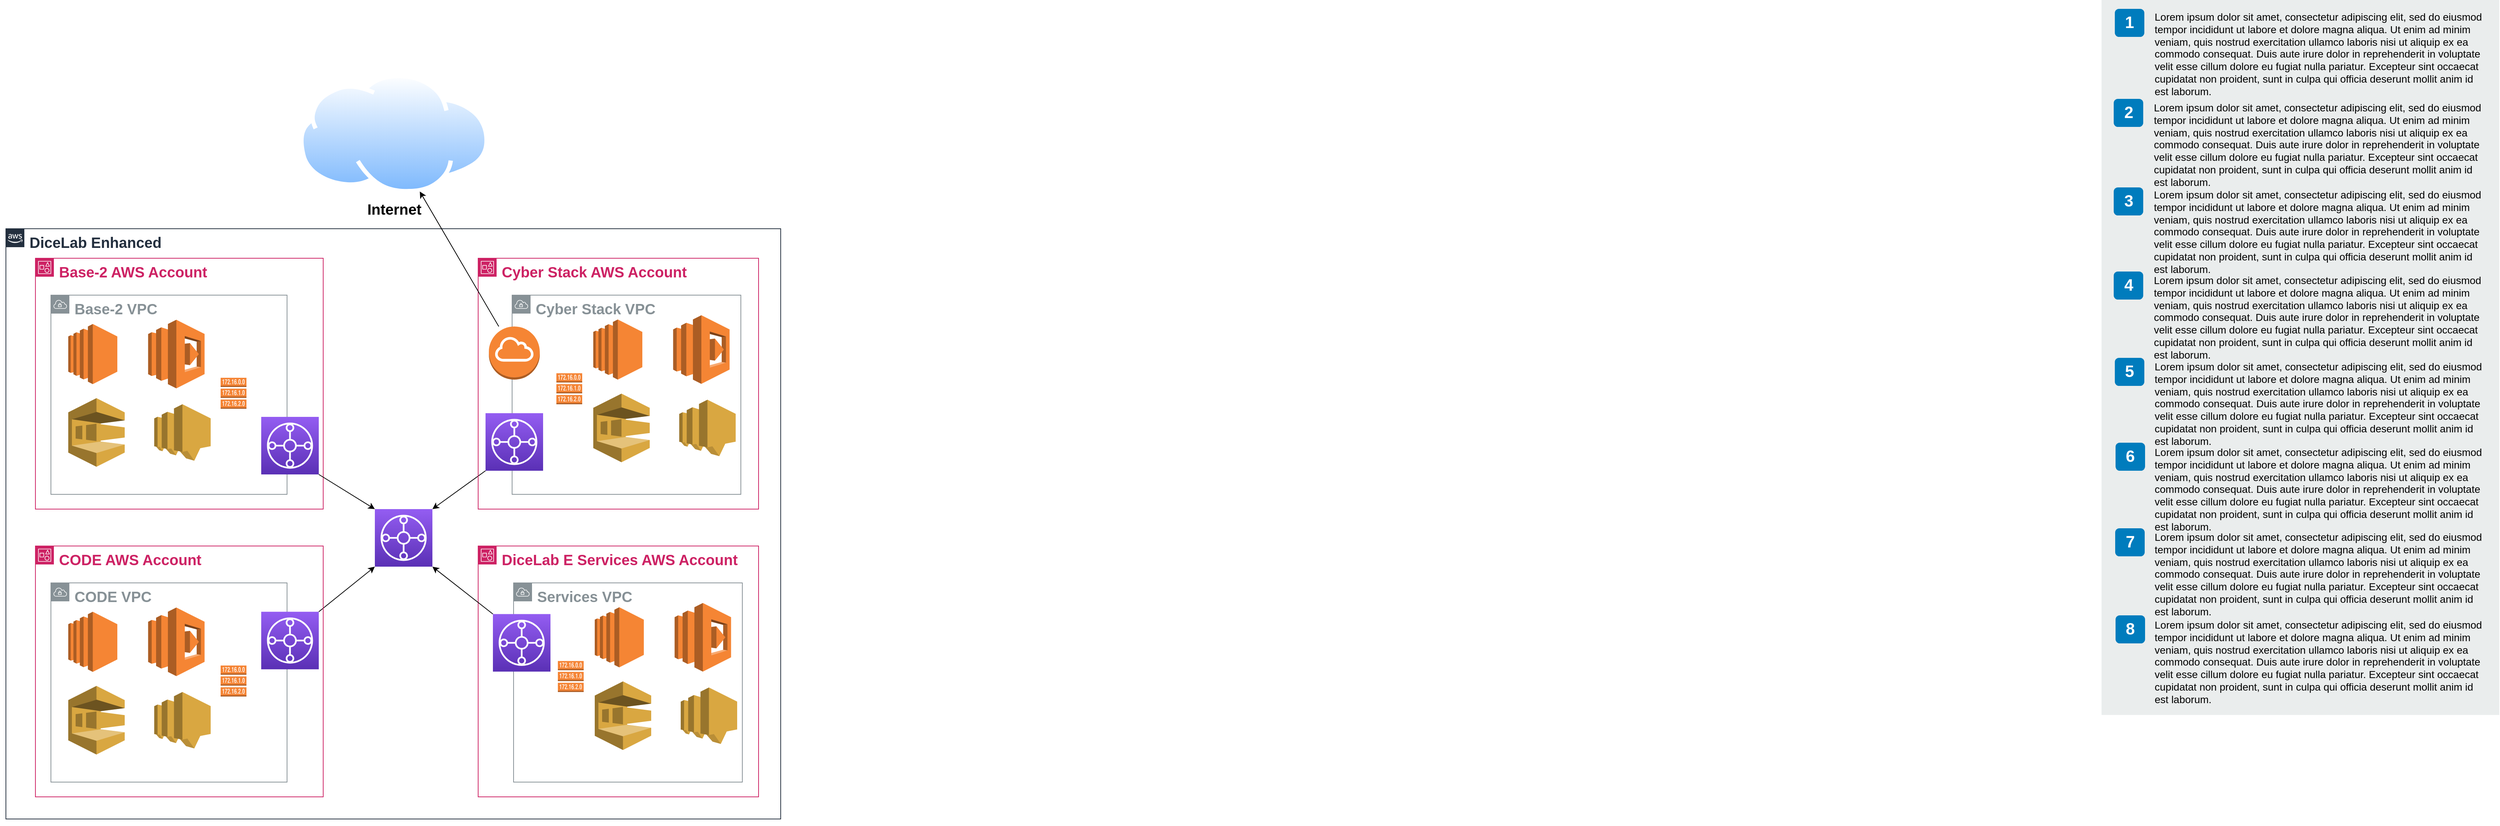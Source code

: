 <mxfile version="20.0.3" type="github">
  <diagram id="Ht1M8jgEwFfnCIfOTk4-" name="Page-1">
    <mxGraphModel dx="1887" dy="1200" grid="1" gridSize="10" guides="1" tooltips="1" connect="1" arrows="1" fold="1" page="1" pageScale="1" pageWidth="827" pageHeight="1169" math="0" shadow="0">
      <root>
        <mxCell id="0" />
        <mxCell id="1" parent="0" />
        <mxCell id="UEzPUAAOIrF-is8g5C7q-2" value="DiceLab Enhanced" style="points=[[0,0],[0.25,0],[0.5,0],[0.75,0],[1,0],[1,0.25],[1,0.5],[1,0.75],[1,1],[0.75,1],[0.5,1],[0.25,1],[0,1],[0,0.75],[0,0.5],[0,0.25]];outlineConnect=0;gradientColor=none;html=1;whiteSpace=wrap;fontSize=20;fontStyle=1;shape=mxgraph.aws4.group;grIcon=mxgraph.aws4.group_aws_cloud_alt;strokeColor=#232F3E;fillColor=none;verticalAlign=top;align=left;spacingLeft=30;fontColor=#232F3E;dashed=0;container=0;pointerEvents=0;collapsible=0;recursiveResize=0;" parent="1" vertex="1">
          <mxGeometry x="140" y="330" width="1050" height="800" as="geometry" />
        </mxCell>
        <mxCell id="7OVz4w7n9kzEPWy-4BBC-3" value="" style="rounded=0;whiteSpace=wrap;html=1;fillColor=#EAEDED;fontSize=22;fontColor=#FFFFFF;strokeColor=none;labelBackgroundColor=none;" parent="1" vertex="1">
          <mxGeometry x="2980" y="20" width="539" height="969" as="geometry" />
        </mxCell>
        <mxCell id="7OVz4w7n9kzEPWy-4BBC-4" value="1" style="rounded=1;whiteSpace=wrap;html=1;fillColor=#007CBD;strokeColor=none;fontColor=#FFFFFF;fontStyle=1;fontSize=22;labelBackgroundColor=none;" parent="1" vertex="1">
          <mxGeometry x="2998" y="32" width="40" height="38" as="geometry" />
        </mxCell>
        <mxCell id="7OVz4w7n9kzEPWy-4BBC-5" value="2" style="rounded=1;whiteSpace=wrap;html=1;fillColor=#007CBD;strokeColor=none;fontColor=#FFFFFF;fontStyle=1;fontSize=22;labelBackgroundColor=none;" parent="1" vertex="1">
          <mxGeometry x="2996.5" y="154" width="40" height="38" as="geometry" />
        </mxCell>
        <mxCell id="7OVz4w7n9kzEPWy-4BBC-6" value="3" style="rounded=1;whiteSpace=wrap;html=1;fillColor=#007CBD;strokeColor=none;fontColor=#FFFFFF;fontStyle=1;fontSize=22;labelBackgroundColor=none;" parent="1" vertex="1">
          <mxGeometry x="2996.5" y="274" width="40" height="38" as="geometry" />
        </mxCell>
        <mxCell id="7OVz4w7n9kzEPWy-4BBC-7" value="4" style="rounded=1;whiteSpace=wrap;html=1;fillColor=#007CBD;strokeColor=none;fontColor=#FFFFFF;fontStyle=1;fontSize=22;labelBackgroundColor=none;" parent="1" vertex="1">
          <mxGeometry x="2996.5" y="388" width="40" height="38" as="geometry" />
        </mxCell>
        <mxCell id="7OVz4w7n9kzEPWy-4BBC-8" value="5" style="rounded=1;whiteSpace=wrap;html=1;fillColor=#007CBD;strokeColor=none;fontColor=#FFFFFF;fontStyle=1;fontSize=22;labelBackgroundColor=none;" parent="1" vertex="1">
          <mxGeometry x="2998" y="505" width="40" height="38" as="geometry" />
        </mxCell>
        <mxCell id="7OVz4w7n9kzEPWy-4BBC-9" value="6" style="rounded=1;whiteSpace=wrap;html=1;fillColor=#007CBD;strokeColor=none;fontColor=#FFFFFF;fontStyle=1;fontSize=22;labelBackgroundColor=none;" parent="1" vertex="1">
          <mxGeometry x="2999" y="620" width="40" height="38" as="geometry" />
        </mxCell>
        <mxCell id="7OVz4w7n9kzEPWy-4BBC-10" value="7" style="rounded=1;whiteSpace=wrap;html=1;fillColor=#007CBD;strokeColor=none;fontColor=#FFFFFF;fontStyle=1;fontSize=22;labelBackgroundColor=none;" parent="1" vertex="1">
          <mxGeometry x="2998.5" y="736" width="40" height="38" as="geometry" />
        </mxCell>
        <mxCell id="7OVz4w7n9kzEPWy-4BBC-11" value="8" style="rounded=1;whiteSpace=wrap;html=1;fillColor=#007CBD;strokeColor=none;fontColor=#FFFFFF;fontStyle=1;fontSize=22;labelBackgroundColor=none;" parent="1" vertex="1">
          <mxGeometry x="2999" y="854" width="40" height="38" as="geometry" />
        </mxCell>
        <mxCell id="7OVz4w7n9kzEPWy-4BBC-13" value="&lt;span&gt;Lorem ipsum dolor sit amet, consectetur adipiscing elit, sed do eiusmod tempor incididunt ut labore et dolore magna aliqua. Ut enim ad minim veniam, quis nostrud exercitation ullamco laboris nisi ut aliquip ex ea commodo consequat. Duis aute irure dolor in reprehenderit in voluptate velit esse cillum dolore eu fugiat nulla pariatur. Excepteur sint occaecat cupidatat non proident, sunt in culpa qui officia deserunt mollit anim id est laborum.&lt;/span&gt;&lt;br&gt;" style="text;html=1;align=left;verticalAlign=top;spacingTop=-4;fontSize=14;labelBackgroundColor=none;whiteSpace=wrap;" parent="1" vertex="1">
          <mxGeometry x="3049.5" y="31.5" width="449" height="118" as="geometry" />
        </mxCell>
        <mxCell id="7OVz4w7n9kzEPWy-4BBC-14" value="&lt;span&gt;Lorem ipsum dolor sit amet, consectetur adipiscing elit, sed do eiusmod tempor incididunt ut labore et dolore magna aliqua. Ut enim ad minim veniam, quis nostrud exercitation ullamco laboris nisi ut aliquip ex ea commodo consequat. Duis aute irure dolor in reprehenderit in voluptate velit esse cillum dolore eu fugiat nulla pariatur. Excepteur sint occaecat cupidatat non proident, sunt in culpa qui officia deserunt mollit anim id est laborum.&lt;/span&gt;&lt;br&gt;" style="text;html=1;align=left;verticalAlign=top;spacingTop=-4;fontSize=14;labelBackgroundColor=none;whiteSpace=wrap;" parent="1" vertex="1">
          <mxGeometry x="3048.5" y="154.5" width="450" height="115" as="geometry" />
        </mxCell>
        <mxCell id="7OVz4w7n9kzEPWy-4BBC-15" value="&lt;span&gt;Lorem ipsum dolor sit amet, consectetur adipiscing elit, sed do eiusmod tempor incididunt ut labore et dolore magna aliqua. Ut enim ad minim veniam, quis nostrud exercitation ullamco laboris nisi ut aliquip ex ea commodo consequat. Duis aute irure dolor in reprehenderit in voluptate velit esse cillum dolore eu fugiat nulla pariatur. Excepteur sint occaecat cupidatat non proident, sunt in culpa qui officia deserunt mollit anim id est laborum.&lt;/span&gt;&lt;br&gt;" style="text;html=1;align=left;verticalAlign=top;spacingTop=-4;fontSize=14;labelBackgroundColor=none;whiteSpace=wrap;" parent="1" vertex="1">
          <mxGeometry x="3048.5" y="272.5" width="450" height="117" as="geometry" />
        </mxCell>
        <mxCell id="7OVz4w7n9kzEPWy-4BBC-16" value="&lt;span&gt;Lorem ipsum dolor sit amet, consectetur adipiscing elit, sed do eiusmod tempor incididunt ut labore et dolore magna aliqua. Ut enim ad minim veniam, quis nostrud exercitation ullamco laboris nisi ut aliquip ex ea commodo consequat. Duis aute irure dolor in reprehenderit in voluptate velit esse cillum dolore eu fugiat nulla pariatur. Excepteur sint occaecat cupidatat non proident, sunt in culpa qui officia deserunt mollit anim id est laborum.&lt;/span&gt;&lt;br&gt;" style="text;html=1;align=left;verticalAlign=top;spacingTop=-4;fontSize=14;labelBackgroundColor=none;whiteSpace=wrap;" parent="1" vertex="1">
          <mxGeometry x="3048.5" y="388.5" width="450" height="121" as="geometry" />
        </mxCell>
        <mxCell id="7OVz4w7n9kzEPWy-4BBC-17" value="&lt;span&gt;Lorem ipsum dolor sit amet, consectetur adipiscing elit, sed do eiusmod tempor incididunt ut labore et dolore magna aliqua. Ut enim ad minim veniam, quis nostrud exercitation ullamco laboris nisi ut aliquip ex ea commodo consequat. Duis aute irure dolor in reprehenderit in voluptate velit esse cillum dolore eu fugiat nulla pariatur. Excepteur sint occaecat cupidatat non proident, sunt in culpa qui officia deserunt mollit anim id est laborum.&lt;/span&gt;&lt;br&gt;" style="text;html=1;align=left;verticalAlign=top;spacingTop=-4;fontSize=14;labelBackgroundColor=none;whiteSpace=wrap;" parent="1" vertex="1">
          <mxGeometry x="3049.5" y="505.5" width="449" height="114" as="geometry" />
        </mxCell>
        <mxCell id="7OVz4w7n9kzEPWy-4BBC-18" value="&lt;span&gt;Lorem ipsum dolor sit amet, consectetur adipiscing elit, sed do eiusmod tempor incididunt ut labore et dolore magna aliqua. Ut enim ad minim veniam, quis nostrud exercitation ullamco laboris nisi ut aliquip ex ea commodo consequat. Duis aute irure dolor in reprehenderit in voluptate velit esse cillum dolore eu fugiat nulla pariatur. Excepteur sint occaecat cupidatat non proident, sunt in culpa qui officia deserunt mollit anim id est laborum.&lt;/span&gt;&lt;br&gt;" style="text;html=1;align=left;verticalAlign=top;spacingTop=-4;fontSize=14;labelBackgroundColor=none;whiteSpace=wrap;" parent="1" vertex="1">
          <mxGeometry x="3049.5" y="621.5" width="450" height="118" as="geometry" />
        </mxCell>
        <mxCell id="7OVz4w7n9kzEPWy-4BBC-19" value="&lt;span&gt;Lorem ipsum dolor sit amet, consectetur adipiscing elit, sed do eiusmod tempor incididunt ut labore et dolore magna aliqua. Ut enim ad minim veniam, quis nostrud exercitation ullamco laboris nisi ut aliquip ex ea commodo consequat. Duis aute irure dolor in reprehenderit in voluptate velit esse cillum dolore eu fugiat nulla pariatur. Excepteur sint occaecat cupidatat non proident, sunt in culpa qui officia deserunt mollit anim id est laborum.&lt;/span&gt;&lt;br&gt;" style="text;html=1;align=left;verticalAlign=top;spacingTop=-4;fontSize=14;labelBackgroundColor=none;whiteSpace=wrap;" parent="1" vertex="1">
          <mxGeometry x="3049.5" y="736.5" width="449" height="113" as="geometry" />
        </mxCell>
        <mxCell id="7OVz4w7n9kzEPWy-4BBC-20" value="&lt;span&gt;Lorem ipsum dolor sit amet, consectetur adipiscing elit, sed do eiusmod tempor incididunt ut labore et dolore magna aliqua. Ut enim ad minim veniam, quis nostrud exercitation ullamco laboris nisi ut aliquip ex ea commodo consequat. Duis aute irure dolor in reprehenderit in voluptate velit esse cillum dolore eu fugiat nulla pariatur. Excepteur sint occaecat cupidatat non proident, sunt in culpa qui officia deserunt mollit anim id est laborum.&lt;/span&gt;&lt;br&gt;" style="text;html=1;align=left;verticalAlign=top;spacingTop=-4;fontSize=14;labelBackgroundColor=none;whiteSpace=wrap;" parent="1" vertex="1">
          <mxGeometry x="3049.5" y="855.5" width="449" height="124" as="geometry" />
        </mxCell>
        <mxCell id="W4KZTmW7VBLh_h7_ePrn-2" value="Base-2 AWS Account&amp;nbsp;" style="points=[[0,0],[0.25,0],[0.5,0],[0.75,0],[1,0],[1,0.25],[1,0.5],[1,0.75],[1,1],[0.75,1],[0.5,1],[0.25,1],[0,1],[0,0.75],[0,0.5],[0,0.25]];outlineConnect=0;gradientColor=none;html=1;whiteSpace=wrap;fontSize=20;fontStyle=1;container=1;pointerEvents=0;collapsible=0;recursiveResize=0;shape=mxgraph.aws4.group;grIcon=mxgraph.aws4.group_account;strokeColor=#CD2264;fillColor=none;verticalAlign=top;align=left;spacingLeft=30;fontColor=#CD2264;dashed=0;" vertex="1" parent="1">
          <mxGeometry x="180" y="370" width="390" height="340" as="geometry" />
        </mxCell>
        <mxCell id="W4KZTmW7VBLh_h7_ePrn-4" value="Base-2 VPC" style="sketch=0;outlineConnect=0;gradientColor=none;html=1;whiteSpace=wrap;fontSize=20;fontStyle=1;shape=mxgraph.aws4.group;grIcon=mxgraph.aws4.group_vpc;strokeColor=#879196;fillColor=none;verticalAlign=top;align=left;spacingLeft=30;fontColor=#879196;dashed=0;" vertex="1" parent="W4KZTmW7VBLh_h7_ePrn-2">
          <mxGeometry x="21" y="50" width="320" height="270" as="geometry" />
        </mxCell>
        <mxCell id="W4KZTmW7VBLh_h7_ePrn-6" value="" style="outlineConnect=0;dashed=0;verticalLabelPosition=bottom;verticalAlign=top;align=center;html=1;shape=mxgraph.aws3.ec2;fillColor=#F58534;gradientColor=none;fontSize=20;fontStyle=1" vertex="1" parent="W4KZTmW7VBLh_h7_ePrn-2">
          <mxGeometry x="44.5" y="89.12" width="66.5" height="81.5" as="geometry" />
        </mxCell>
        <mxCell id="W4KZTmW7VBLh_h7_ePrn-7" value="" style="outlineConnect=0;dashed=0;verticalLabelPosition=bottom;verticalAlign=top;align=center;html=1;shape=mxgraph.aws3.lambda;fillColor=#F58534;gradientColor=none;fontSize=20;fontStyle=1" vertex="1" parent="W4KZTmW7VBLh_h7_ePrn-2">
          <mxGeometry x="152.75" y="83.37" width="76.5" height="93" as="geometry" />
        </mxCell>
        <mxCell id="W4KZTmW7VBLh_h7_ePrn-8" value="" style="outlineConnect=0;dashed=0;verticalLabelPosition=bottom;verticalAlign=top;align=center;html=1;shape=mxgraph.aws3.sqs;fillColor=#D9A741;gradientColor=none;fontSize=20;fontStyle=1" vertex="1" parent="W4KZTmW7VBLh_h7_ePrn-2">
          <mxGeometry x="44.5" y="189.62" width="76.5" height="93" as="geometry" />
        </mxCell>
        <mxCell id="W4KZTmW7VBLh_h7_ePrn-9" value="" style="outlineConnect=0;dashed=0;verticalLabelPosition=bottom;verticalAlign=top;align=center;html=1;shape=mxgraph.aws3.sns;fillColor=#D9A741;gradientColor=none;fontSize=20;fontStyle=1" vertex="1" parent="W4KZTmW7VBLh_h7_ePrn-2">
          <mxGeometry x="161" y="197.87" width="76.5" height="76.5" as="geometry" />
        </mxCell>
        <mxCell id="W4KZTmW7VBLh_h7_ePrn-1" value="" style="sketch=0;points=[[0,0,0],[0.25,0,0],[0.5,0,0],[0.75,0,0],[1,0,0],[0,1,0],[0.25,1,0],[0.5,1,0],[0.75,1,0],[1,1,0],[0,0.25,0],[0,0.5,0],[0,0.75,0],[1,0.25,0],[1,0.5,0],[1,0.75,0]];outlineConnect=0;fontColor=#232F3E;gradientColor=#945DF2;gradientDirection=north;fillColor=#5A30B5;strokeColor=#ffffff;dashed=0;verticalLabelPosition=bottom;verticalAlign=top;align=center;html=1;fontSize=20;fontStyle=1;aspect=fixed;shape=mxgraph.aws4.resourceIcon;resIcon=mxgraph.aws4.transit_gateway;" vertex="1" parent="W4KZTmW7VBLh_h7_ePrn-2">
          <mxGeometry x="306" y="215" width="78" height="78" as="geometry" />
        </mxCell>
        <mxCell id="W4KZTmW7VBLh_h7_ePrn-11" value="" style="outlineConnect=0;dashed=0;verticalLabelPosition=bottom;verticalAlign=top;align=center;html=1;shape=mxgraph.aws3.route_table;fillColor=#F58536;gradientColor=none;fontSize=20;fontStyle=1" vertex="1" parent="W4KZTmW7VBLh_h7_ePrn-2">
          <mxGeometry x="251" y="162" width="35" height="42" as="geometry" />
        </mxCell>
        <mxCell id="W4KZTmW7VBLh_h7_ePrn-23" style="rounded=0;orthogonalLoop=1;jettySize=auto;html=1;entryX=0;entryY=0;entryDx=0;entryDy=0;entryPerimeter=0;exitX=1;exitY=1;exitDx=0;exitDy=0;exitPerimeter=0;fontSize=20;fontStyle=1" edge="1" parent="1" source="W4KZTmW7VBLh_h7_ePrn-1" target="W4KZTmW7VBLh_h7_ePrn-21">
          <mxGeometry relative="1" as="geometry" />
        </mxCell>
        <mxCell id="W4KZTmW7VBLh_h7_ePrn-86" value="&lt;b style=&quot;font-size: 20px;&quot;&gt;Internet&lt;/b&gt;" style="aspect=fixed;perimeter=ellipsePerimeter;html=1;align=center;shadow=0;dashed=0;spacingTop=3;image;image=img/lib/active_directory/internet_cloud.svg;fontSize=20;" vertex="1" parent="1">
          <mxGeometry x="537.36" y="120" width="257.14" height="162" as="geometry" />
        </mxCell>
        <mxCell id="W4KZTmW7VBLh_h7_ePrn-21" value="" style="sketch=0;points=[[0,0,0],[0.25,0,0],[0.5,0,0],[0.75,0,0],[1,0,0],[0,1,0],[0.25,1,0],[0.5,1,0],[0.75,1,0],[1,1,0],[0,0.25,0],[0,0.5,0],[0,0.75,0],[1,0.25,0],[1,0.5,0],[1,0.75,0]];outlineConnect=0;fontColor=#232F3E;gradientColor=#945DF2;gradientDirection=north;fillColor=#5A30B5;strokeColor=#ffffff;dashed=0;verticalLabelPosition=bottom;verticalAlign=top;align=center;html=1;fontSize=20;fontStyle=1;aspect=fixed;shape=mxgraph.aws4.resourceIcon;resIcon=mxgraph.aws4.transit_gateway;" vertex="1" parent="1">
          <mxGeometry x="640" y="710" width="78" height="78" as="geometry" />
        </mxCell>
        <mxCell id="W4KZTmW7VBLh_h7_ePrn-22" style="rounded=0;orthogonalLoop=1;jettySize=auto;html=1;entryX=0;entryY=1;entryDx=0;entryDy=0;entryPerimeter=0;exitX=1;exitY=0;exitDx=0;exitDy=0;exitPerimeter=0;fontSize=20;fontStyle=1" edge="1" parent="1" source="W4KZTmW7VBLh_h7_ePrn-84" target="W4KZTmW7VBLh_h7_ePrn-21">
          <mxGeometry relative="1" as="geometry">
            <mxPoint x="424" y="964" as="sourcePoint" />
            <mxPoint x="630" y="798" as="targetPoint" />
          </mxGeometry>
        </mxCell>
        <mxCell id="W4KZTmW7VBLh_h7_ePrn-52" style="rounded=0;orthogonalLoop=1;jettySize=auto;html=1;entryX=1;entryY=0;entryDx=0;entryDy=0;entryPerimeter=0;exitX=0;exitY=1;exitDx=0;exitDy=0;exitPerimeter=0;fontSize=20;fontStyle=1" edge="1" parent="1" source="W4KZTmW7VBLh_h7_ePrn-68" target="W4KZTmW7VBLh_h7_ePrn-21">
          <mxGeometry relative="1" as="geometry">
            <mxPoint x="900" y="497.5" as="sourcePoint" />
            <mxPoint x="720" y="480" as="targetPoint" />
          </mxGeometry>
        </mxCell>
        <mxCell id="W4KZTmW7VBLh_h7_ePrn-62" value="Cyber Stack AWS Account&amp;nbsp;" style="points=[[0,0],[0.25,0],[0.5,0],[0.75,0],[1,0],[1,0.25],[1,0.5],[1,0.75],[1,1],[0.75,1],[0.5,1],[0.25,1],[0,1],[0,0.75],[0,0.5],[0,0.25]];outlineConnect=0;gradientColor=none;html=1;whiteSpace=wrap;fontSize=20;fontStyle=1;container=1;pointerEvents=0;collapsible=0;recursiveResize=0;shape=mxgraph.aws4.group;grIcon=mxgraph.aws4.group_account;strokeColor=#CD2264;fillColor=none;verticalAlign=top;align=left;spacingLeft=30;fontColor=#CD2264;dashed=0;" vertex="1" parent="1">
          <mxGeometry x="780" y="370" width="380" height="340" as="geometry" />
        </mxCell>
        <mxCell id="W4KZTmW7VBLh_h7_ePrn-63" value="Cyber Stack VPC" style="sketch=0;outlineConnect=0;gradientColor=none;html=1;whiteSpace=wrap;fontSize=20;fontStyle=1;shape=mxgraph.aws4.group;grIcon=mxgraph.aws4.group_vpc;strokeColor=#879196;fillColor=none;verticalAlign=top;align=left;spacingLeft=30;fontColor=#879196;dashed=0;" vertex="1" parent="W4KZTmW7VBLh_h7_ePrn-62">
          <mxGeometry x="46" y="50" width="310" height="270" as="geometry" />
        </mxCell>
        <mxCell id="W4KZTmW7VBLh_h7_ePrn-64" value="" style="outlineConnect=0;dashed=0;verticalLabelPosition=bottom;verticalAlign=top;align=center;html=1;shape=mxgraph.aws3.ec2;fillColor=#F58534;gradientColor=none;fontSize=20;fontStyle=1" vertex="1" parent="W4KZTmW7VBLh_h7_ePrn-62">
          <mxGeometry x="156" y="82.99" width="66.5" height="81.5" as="geometry" />
        </mxCell>
        <mxCell id="W4KZTmW7VBLh_h7_ePrn-65" value="" style="outlineConnect=0;dashed=0;verticalLabelPosition=bottom;verticalAlign=top;align=center;html=1;shape=mxgraph.aws3.lambda;fillColor=#F58534;gradientColor=none;fontSize=20;fontStyle=1" vertex="1" parent="W4KZTmW7VBLh_h7_ePrn-62">
          <mxGeometry x="264.25" y="77.24" width="76.5" height="93" as="geometry" />
        </mxCell>
        <mxCell id="W4KZTmW7VBLh_h7_ePrn-66" value="" style="outlineConnect=0;dashed=0;verticalLabelPosition=bottom;verticalAlign=top;align=center;html=1;shape=mxgraph.aws3.sqs;fillColor=#D9A741;gradientColor=none;fontSize=20;fontStyle=1" vertex="1" parent="W4KZTmW7VBLh_h7_ePrn-62">
          <mxGeometry x="156" y="183.49" width="76.5" height="93" as="geometry" />
        </mxCell>
        <mxCell id="W4KZTmW7VBLh_h7_ePrn-67" value="" style="outlineConnect=0;dashed=0;verticalLabelPosition=bottom;verticalAlign=top;align=center;html=1;shape=mxgraph.aws3.sns;fillColor=#D9A741;gradientColor=none;fontSize=20;fontStyle=1" vertex="1" parent="W4KZTmW7VBLh_h7_ePrn-62">
          <mxGeometry x="272.5" y="191.74" width="76.5" height="76.5" as="geometry" />
        </mxCell>
        <mxCell id="W4KZTmW7VBLh_h7_ePrn-69" value="" style="outlineConnect=0;dashed=0;verticalLabelPosition=bottom;verticalAlign=top;align=center;html=1;shape=mxgraph.aws3.route_table;fillColor=#F58536;gradientColor=none;fontSize=20;fontStyle=1" vertex="1" parent="W4KZTmW7VBLh_h7_ePrn-62">
          <mxGeometry x="106" y="155.87" width="35" height="42" as="geometry" />
        </mxCell>
        <mxCell id="W4KZTmW7VBLh_h7_ePrn-68" value="" style="sketch=0;points=[[0,0,0],[0.25,0,0],[0.5,0,0],[0.75,0,0],[1,0,0],[0,1,0],[0.25,1,0],[0.5,1,0],[0.75,1,0],[1,1,0],[0,0.25,0],[0,0.5,0],[0,0.75,0],[1,0.25,0],[1,0.5,0],[1,0.75,0]];outlineConnect=0;fontColor=#232F3E;gradientColor=#945DF2;gradientDirection=north;fillColor=#5A30B5;strokeColor=#ffffff;dashed=0;verticalLabelPosition=bottom;verticalAlign=top;align=center;html=1;fontSize=20;fontStyle=1;aspect=fixed;shape=mxgraph.aws4.resourceIcon;resIcon=mxgraph.aws4.transit_gateway;" vertex="1" parent="W4KZTmW7VBLh_h7_ePrn-62">
          <mxGeometry x="10" y="210" width="78" height="78" as="geometry" />
        </mxCell>
        <mxCell id="W4KZTmW7VBLh_h7_ePrn-88" value="" style="outlineConnect=0;dashed=0;verticalLabelPosition=bottom;verticalAlign=top;align=center;html=1;shape=mxgraph.aws3.internet_gateway;fillColor=#F58534;gradientColor=none;fontSize=20;" vertex="1" parent="W4KZTmW7VBLh_h7_ePrn-62">
          <mxGeometry x="14.5" y="92.49" width="69" height="72" as="geometry" />
        </mxCell>
        <mxCell id="W4KZTmW7VBLh_h7_ePrn-70" value="DiceLab E Services AWS Account" style="points=[[0,0],[0.25,0],[0.5,0],[0.75,0],[1,0],[1,0.25],[1,0.5],[1,0.75],[1,1],[0.75,1],[0.5,1],[0.25,1],[0,1],[0,0.75],[0,0.5],[0,0.25]];outlineConnect=0;gradientColor=none;html=1;whiteSpace=wrap;fontSize=20;fontStyle=1;container=1;pointerEvents=0;collapsible=0;recursiveResize=0;shape=mxgraph.aws4.group;grIcon=mxgraph.aws4.group_account;strokeColor=#CD2264;fillColor=none;verticalAlign=top;align=left;spacingLeft=30;fontColor=#CD2264;dashed=0;" vertex="1" parent="1">
          <mxGeometry x="780" y="760" width="380" height="340" as="geometry" />
        </mxCell>
        <mxCell id="W4KZTmW7VBLh_h7_ePrn-71" value="Services VPC" style="sketch=0;outlineConnect=0;gradientColor=none;html=1;whiteSpace=wrap;fontSize=20;fontStyle=1;shape=mxgraph.aws4.group;grIcon=mxgraph.aws4.group_vpc;strokeColor=#879196;fillColor=none;verticalAlign=top;align=left;spacingLeft=30;fontColor=#879196;dashed=0;" vertex="1" parent="W4KZTmW7VBLh_h7_ePrn-70">
          <mxGeometry x="48" y="50" width="310" height="270" as="geometry" />
        </mxCell>
        <mxCell id="W4KZTmW7VBLh_h7_ePrn-72" value="" style="outlineConnect=0;dashed=0;verticalLabelPosition=bottom;verticalAlign=top;align=center;html=1;shape=mxgraph.aws3.ec2;fillColor=#F58534;gradientColor=none;fontSize=17;fontStyle=1" vertex="1" parent="W4KZTmW7VBLh_h7_ePrn-70">
          <mxGeometry x="158" y="82.99" width="66.5" height="81.5" as="geometry" />
        </mxCell>
        <mxCell id="W4KZTmW7VBLh_h7_ePrn-73" value="" style="outlineConnect=0;dashed=0;verticalLabelPosition=bottom;verticalAlign=top;align=center;html=1;shape=mxgraph.aws3.lambda;fillColor=#F58534;gradientColor=none;fontSize=17;fontStyle=1" vertex="1" parent="W4KZTmW7VBLh_h7_ePrn-70">
          <mxGeometry x="266.25" y="77.24" width="76.5" height="93" as="geometry" />
        </mxCell>
        <mxCell id="W4KZTmW7VBLh_h7_ePrn-74" value="" style="outlineConnect=0;dashed=0;verticalLabelPosition=bottom;verticalAlign=top;align=center;html=1;shape=mxgraph.aws3.sqs;fillColor=#D9A741;gradientColor=none;fontSize=17;fontStyle=1" vertex="1" parent="W4KZTmW7VBLh_h7_ePrn-70">
          <mxGeometry x="158" y="183.49" width="76.5" height="93" as="geometry" />
        </mxCell>
        <mxCell id="W4KZTmW7VBLh_h7_ePrn-75" value="" style="outlineConnect=0;dashed=0;verticalLabelPosition=bottom;verticalAlign=top;align=center;html=1;shape=mxgraph.aws3.sns;fillColor=#D9A741;gradientColor=none;fontSize=17;fontStyle=1" vertex="1" parent="W4KZTmW7VBLh_h7_ePrn-70">
          <mxGeometry x="274.5" y="191.74" width="76.5" height="76.5" as="geometry" />
        </mxCell>
        <mxCell id="W4KZTmW7VBLh_h7_ePrn-76" value="" style="outlineConnect=0;dashed=0;verticalLabelPosition=bottom;verticalAlign=top;align=center;html=1;shape=mxgraph.aws3.route_table;fillColor=#F58536;gradientColor=none;fontSize=17;fontStyle=1" vertex="1" parent="W4KZTmW7VBLh_h7_ePrn-70">
          <mxGeometry x="108" y="155.87" width="35" height="42" as="geometry" />
        </mxCell>
        <mxCell id="W4KZTmW7VBLh_h7_ePrn-77" value="" style="sketch=0;points=[[0,0,0],[0.25,0,0],[0.5,0,0],[0.75,0,0],[1,0,0],[0,1,0],[0.25,1,0],[0.5,1,0],[0.75,1,0],[1,1,0],[0,0.25,0],[0,0.5,0],[0,0.75,0],[1,0.25,0],[1,0.5,0],[1,0.75,0]];outlineConnect=0;fontColor=#232F3E;gradientColor=#945DF2;gradientDirection=north;fillColor=#5A30B5;strokeColor=#ffffff;dashed=0;verticalLabelPosition=bottom;verticalAlign=top;align=center;html=1;fontSize=17;fontStyle=1;aspect=fixed;shape=mxgraph.aws4.resourceIcon;resIcon=mxgraph.aws4.transit_gateway;" vertex="1" parent="W4KZTmW7VBLh_h7_ePrn-70">
          <mxGeometry x="20" y="92.24" width="78" height="78" as="geometry" />
        </mxCell>
        <mxCell id="W4KZTmW7VBLh_h7_ePrn-78" value="CODE AWS Account" style="points=[[0,0],[0.25,0],[0.5,0],[0.75,0],[1,0],[1,0.25],[1,0.5],[1,0.75],[1,1],[0.75,1],[0.5,1],[0.25,1],[0,1],[0,0.75],[0,0.5],[0,0.25]];outlineConnect=0;gradientColor=none;html=1;whiteSpace=wrap;fontSize=20;fontStyle=1;container=1;pointerEvents=0;collapsible=0;recursiveResize=0;shape=mxgraph.aws4.group;grIcon=mxgraph.aws4.group_account;strokeColor=#CD2264;fillColor=none;verticalAlign=top;align=left;spacingLeft=30;fontColor=#CD2264;dashed=0;" vertex="1" parent="1">
          <mxGeometry x="180" y="760" width="390" height="340" as="geometry" />
        </mxCell>
        <mxCell id="W4KZTmW7VBLh_h7_ePrn-79" value="CODE VPC" style="sketch=0;outlineConnect=0;gradientColor=none;html=1;whiteSpace=wrap;fontSize=20;fontStyle=1;shape=mxgraph.aws4.group;grIcon=mxgraph.aws4.group_vpc;strokeColor=#879196;fillColor=none;verticalAlign=top;align=left;spacingLeft=30;fontColor=#879196;dashed=0;" vertex="1" parent="W4KZTmW7VBLh_h7_ePrn-78">
          <mxGeometry x="21" y="50" width="320" height="270" as="geometry" />
        </mxCell>
        <mxCell id="W4KZTmW7VBLh_h7_ePrn-80" value="" style="outlineConnect=0;dashed=0;verticalLabelPosition=bottom;verticalAlign=top;align=center;html=1;shape=mxgraph.aws3.ec2;fillColor=#F58534;gradientColor=none;fontSize=17;fontStyle=1" vertex="1" parent="W4KZTmW7VBLh_h7_ePrn-78">
          <mxGeometry x="44.5" y="89.12" width="66.5" height="81.5" as="geometry" />
        </mxCell>
        <mxCell id="W4KZTmW7VBLh_h7_ePrn-81" value="" style="outlineConnect=0;dashed=0;verticalLabelPosition=bottom;verticalAlign=top;align=center;html=1;shape=mxgraph.aws3.lambda;fillColor=#F58534;gradientColor=none;fontSize=17;fontStyle=1" vertex="1" parent="W4KZTmW7VBLh_h7_ePrn-78">
          <mxGeometry x="152.75" y="83.37" width="76.5" height="93" as="geometry" />
        </mxCell>
        <mxCell id="W4KZTmW7VBLh_h7_ePrn-82" value="" style="outlineConnect=0;dashed=0;verticalLabelPosition=bottom;verticalAlign=top;align=center;html=1;shape=mxgraph.aws3.sqs;fillColor=#D9A741;gradientColor=none;fontSize=17;fontStyle=1" vertex="1" parent="W4KZTmW7VBLh_h7_ePrn-78">
          <mxGeometry x="44.5" y="189.62" width="76.5" height="93" as="geometry" />
        </mxCell>
        <mxCell id="W4KZTmW7VBLh_h7_ePrn-83" value="" style="outlineConnect=0;dashed=0;verticalLabelPosition=bottom;verticalAlign=top;align=center;html=1;shape=mxgraph.aws3.sns;fillColor=#D9A741;gradientColor=none;fontSize=17;fontStyle=1" vertex="1" parent="W4KZTmW7VBLh_h7_ePrn-78">
          <mxGeometry x="161" y="197.87" width="76.5" height="76.5" as="geometry" />
        </mxCell>
        <mxCell id="W4KZTmW7VBLh_h7_ePrn-84" value="" style="sketch=0;points=[[0,0,0],[0.25,0,0],[0.5,0,0],[0.75,0,0],[1,0,0],[0,1,0],[0.25,1,0],[0.5,1,0],[0.75,1,0],[1,1,0],[0,0.25,0],[0,0.5,0],[0,0.75,0],[1,0.25,0],[1,0.5,0],[1,0.75,0]];outlineConnect=0;fontColor=#232F3E;gradientColor=#945DF2;gradientDirection=north;fillColor=#5A30B5;strokeColor=#ffffff;dashed=0;verticalLabelPosition=bottom;verticalAlign=top;align=center;html=1;fontSize=17;fontStyle=1;aspect=fixed;shape=mxgraph.aws4.resourceIcon;resIcon=mxgraph.aws4.transit_gateway;" vertex="1" parent="W4KZTmW7VBLh_h7_ePrn-78">
          <mxGeometry x="306" y="89.12" width="78" height="78" as="geometry" />
        </mxCell>
        <mxCell id="W4KZTmW7VBLh_h7_ePrn-85" value="" style="outlineConnect=0;dashed=0;verticalLabelPosition=bottom;verticalAlign=top;align=center;html=1;shape=mxgraph.aws3.route_table;fillColor=#F58536;gradientColor=none;fontSize=17;fontStyle=1" vertex="1" parent="W4KZTmW7VBLh_h7_ePrn-78">
          <mxGeometry x="251" y="162" width="35" height="42" as="geometry" />
        </mxCell>
        <mxCell id="W4KZTmW7VBLh_h7_ePrn-53" style="rounded=0;orthogonalLoop=1;jettySize=auto;html=1;entryX=1;entryY=1;entryDx=0;entryDy=0;entryPerimeter=0;exitX=0;exitY=0;exitDx=0;exitDy=0;exitPerimeter=0;fontSize=20;fontStyle=1" edge="1" parent="1" source="W4KZTmW7VBLh_h7_ePrn-77" target="W4KZTmW7VBLh_h7_ePrn-21">
          <mxGeometry relative="1" as="geometry">
            <mxPoint x="899" y="928.5" as="sourcePoint" />
          </mxGeometry>
        </mxCell>
        <mxCell id="W4KZTmW7VBLh_h7_ePrn-87" style="edgeStyle=none;rounded=0;orthogonalLoop=1;jettySize=auto;html=1;exitX=0;exitY=1;exitDx=0;exitDy=0;fontSize=17;" edge="1" parent="1" source="UEzPUAAOIrF-is8g5C7q-2" target="UEzPUAAOIrF-is8g5C7q-2">
          <mxGeometry relative="1" as="geometry" />
        </mxCell>
        <mxCell id="W4KZTmW7VBLh_h7_ePrn-89" style="edgeStyle=none;rounded=0;orthogonalLoop=1;jettySize=auto;html=1;entryX=0.636;entryY=0.985;entryDx=0;entryDy=0;entryPerimeter=0;fontSize=20;" edge="1" parent="1" source="W4KZTmW7VBLh_h7_ePrn-88" target="W4KZTmW7VBLh_h7_ePrn-86">
          <mxGeometry relative="1" as="geometry" />
        </mxCell>
      </root>
    </mxGraphModel>
  </diagram>
</mxfile>
